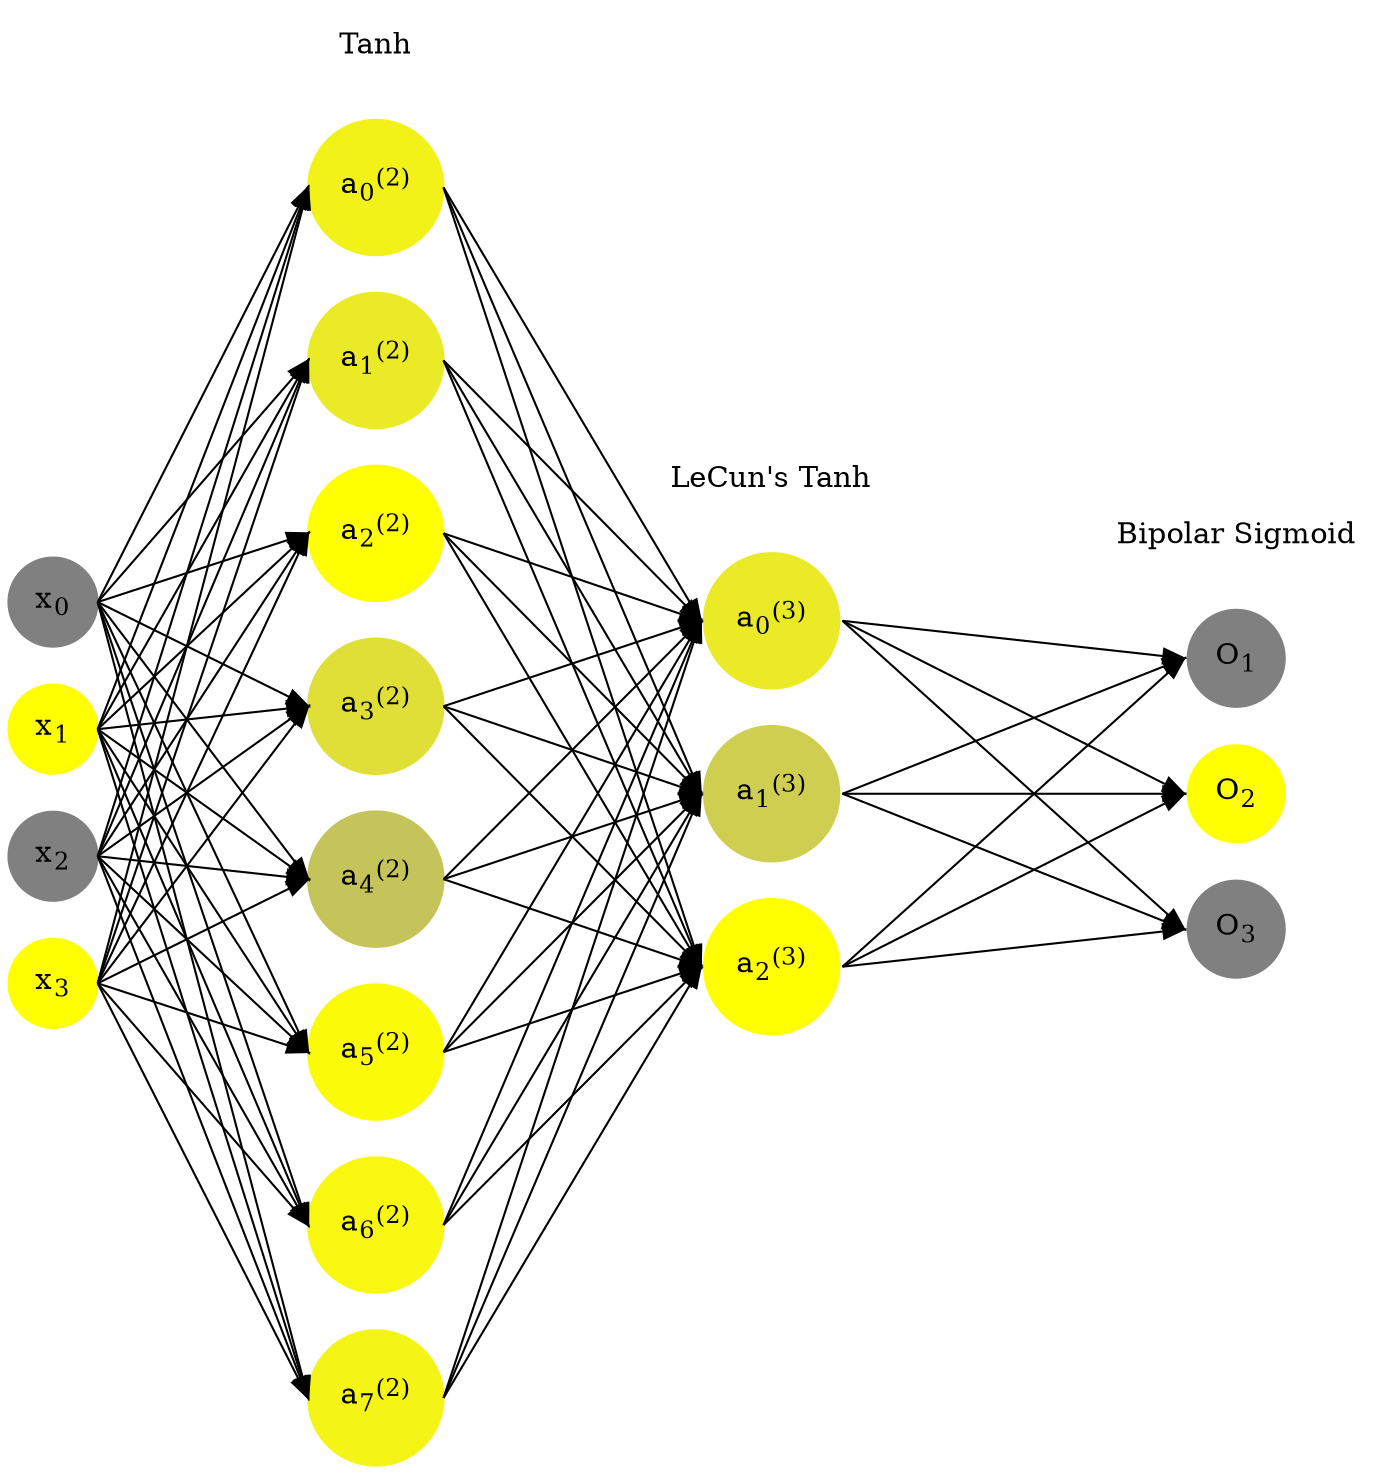 digraph G {
	rankdir = LR;
	splines=false;
	edge[style=invis];
	ranksep= 1.4;
	{
	node [shape=circle, color="0.1667, 0.0, 0.5", style=filled, fillcolor="0.1667, 0.0, 0.5"];
	x0 [label=<x<sub>0</sub>>];
	}
	{
	node [shape=circle, color="0.1667, 1.0, 1.0", style=filled, fillcolor="0.1667, 1.0, 1.0"];
	x1 [label=<x<sub>1</sub>>];
	}
	{
	node [shape=circle, color="0.1667, 0.0, 0.5", style=filled, fillcolor="0.1667, 0.0, 0.5"];
	x2 [label=<x<sub>2</sub>>];
	}
	{
	node [shape=circle, color="0.1667, 1.0, 1.0", style=filled, fillcolor="0.1667, 1.0, 1.0"];
	x3 [label=<x<sub>3</sub>>];
	}
	{
	node [shape=circle, color="0.1667, 0.898177, 0.949088", style=filled, fillcolor="0.1667, 0.898177, 0.949088"];
	a02 [label=<a<sub>0</sub><sup>(2)</sup>>];
	}
	{
	node [shape=circle, color="0.1667, 0.829457, 0.914729", style=filled, fillcolor="0.1667, 0.829457, 0.914729"];
	a12 [label=<a<sub>1</sub><sup>(2)</sup>>];
	}
	{
	node [shape=circle, color="0.1667, 0.998946, 0.999473", style=filled, fillcolor="0.1667, 0.998946, 0.999473"];
	a22 [label=<a<sub>2</sub><sup>(2)</sup>>];
	}
	{
	node [shape=circle, color="0.1667, 0.749587, 0.874793", style=filled, fillcolor="0.1667, 0.749587, 0.874793"];
	a32 [label=<a<sub>3</sub><sup>(2)</sup>>];
	}
	{
	node [shape=circle, color="0.1667, 0.533504, 0.766752", style=filled, fillcolor="0.1667, 0.533504, 0.766752"];
	a42 [label=<a<sub>4</sub><sup>(2)</sup>>];
	}
	{
	node [shape=circle, color="0.1667, 0.967856, 0.983928", style=filled, fillcolor="0.1667, 0.967856, 0.983928"];
	a52 [label=<a<sub>5</sub><sup>(2)</sup>>];
	}
	{
	node [shape=circle, color="0.1667, 0.935435, 0.967717", style=filled, fillcolor="0.1667, 0.935435, 0.967717"];
	a62 [label=<a<sub>6</sub><sup>(2)</sup>>];
	}
	{
	node [shape=circle, color="0.1667, 0.909659, 0.954829", style=filled, fillcolor="0.1667, 0.909659, 0.954829"];
	a72 [label=<a<sub>7</sub><sup>(2)</sup>>];
	}
	{
	node [shape=circle, color="0.1667, 0.831748, 0.915874", style=filled, fillcolor="0.1667, 0.831748, 0.915874"];
	a03 [label=<a<sub>0</sub><sup>(3)</sup>>];
	}
	{
	node [shape=circle, color="0.1667, 0.611699, 0.805849", style=filled, fillcolor="0.1667, 0.611699, 0.805849"];
	a13 [label=<a<sub>1</sub><sup>(3)</sup>>];
	}
	{
	node [shape=circle, color="0.1667, 1.187045, 1.093523", style=filled, fillcolor="0.1667, 1.187045, 1.093523"];
	a23 [label=<a<sub>2</sub><sup>(3)</sup>>];
	}
	{
	node [shape=circle, color="0.1667, 0.0, 0.5", style=filled, fillcolor="0.1667, 0.0, 0.5"];
	O1 [label=<O<sub>1</sub>>];
	}
	{
	node [shape=circle, color="0.1667, 1.0, 1.0", style=filled, fillcolor="0.1667, 1.0, 1.0"];
	O2 [label=<O<sub>2</sub>>];
	}
	{
	node [shape=circle, color="0.1667, 0.0, 0.5", style=filled, fillcolor="0.1667, 0.0, 0.5"];
	O3 [label=<O<sub>3</sub>>];
	}
	{
	rank=same;
	x0->x1->x2->x3;
	}
	{
	rank=same;
	a02->a12->a22->a32->a42->a52->a62->a72;
	}
	{
	rank=same;
	a03->a13->a23;
	}
	{
	rank=same;
	O1->O2->O3;
	}
	l1 [shape=plaintext,label="Tanh"];
	l1->a02;
	{rank=same; l1;a02};
	l2 [shape=plaintext,label="LeCun's Tanh"];
	l2->a03;
	{rank=same; l2;a03};
	l3 [shape=plaintext,label="Bipolar Sigmoid"];
	l3->O1;
	{rank=same; l3;O1};
edge[style=solid, tailport=e, headport=w];
	{x0;x1;x2;x3} -> {a02;a12;a22;a32;a42;a52;a62;a72};
	{a02;a12;a22;a32;a42;a52;a62;a72} -> {a03;a13;a23};
	{a03;a13;a23} -> {O1,O2,O3};
}